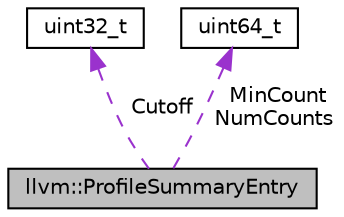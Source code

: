 digraph "llvm::ProfileSummaryEntry"
{
 // LATEX_PDF_SIZE
  bgcolor="transparent";
  edge [fontname="Helvetica",fontsize="10",labelfontname="Helvetica",labelfontsize="10"];
  node [fontname="Helvetica",fontsize="10",shape="box"];
  Node1 [label="llvm::ProfileSummaryEntry",height=0.2,width=0.4,color="black", fillcolor="grey75", style="filled", fontcolor="black",tooltip=" "];
  Node2 -> Node1 [dir="back",color="darkorchid3",fontsize="10",style="dashed",label=" Cutoff" ,fontname="Helvetica"];
  Node2 [label="uint32_t",height=0.2,width=0.4,color="black",URL="$classuint32__t.html",tooltip=" "];
  Node3 -> Node1 [dir="back",color="darkorchid3",fontsize="10",style="dashed",label=" MinCount\nNumCounts" ,fontname="Helvetica"];
  Node3 [label="uint64_t",height=0.2,width=0.4,color="black",tooltip=" "];
}
